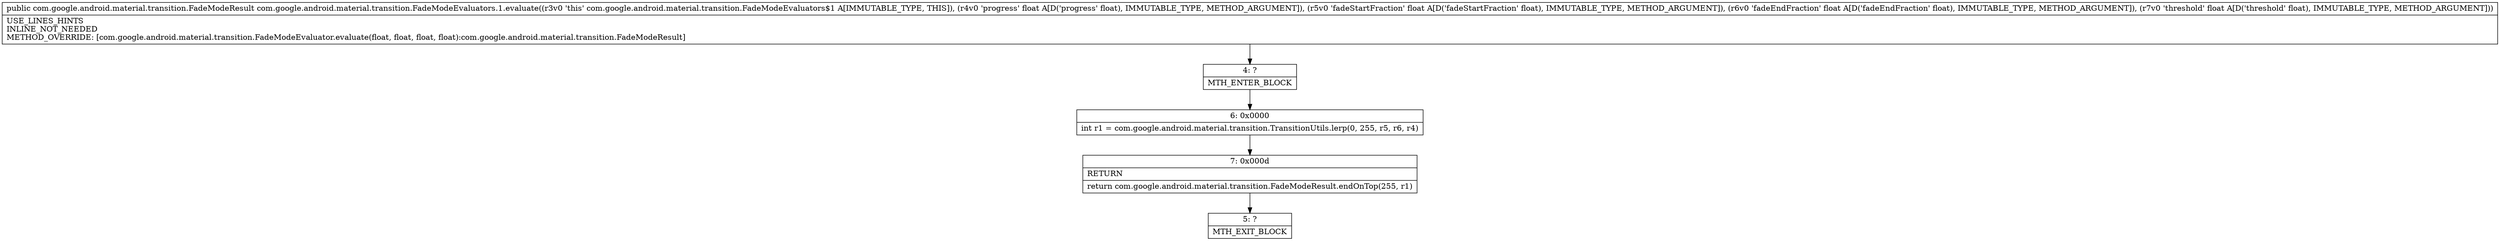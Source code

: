digraph "CFG forcom.google.android.material.transition.FadeModeEvaluators.1.evaluate(FFFF)Lcom\/google\/android\/material\/transition\/FadeModeResult;" {
Node_4 [shape=record,label="{4\:\ ?|MTH_ENTER_BLOCK\l}"];
Node_6 [shape=record,label="{6\:\ 0x0000|int r1 = com.google.android.material.transition.TransitionUtils.lerp(0, 255, r5, r6, r4)\l}"];
Node_7 [shape=record,label="{7\:\ 0x000d|RETURN\l|return com.google.android.material.transition.FadeModeResult.endOnTop(255, r1)\l}"];
Node_5 [shape=record,label="{5\:\ ?|MTH_EXIT_BLOCK\l}"];
MethodNode[shape=record,label="{public com.google.android.material.transition.FadeModeResult com.google.android.material.transition.FadeModeEvaluators.1.evaluate((r3v0 'this' com.google.android.material.transition.FadeModeEvaluators$1 A[IMMUTABLE_TYPE, THIS]), (r4v0 'progress' float A[D('progress' float), IMMUTABLE_TYPE, METHOD_ARGUMENT]), (r5v0 'fadeStartFraction' float A[D('fadeStartFraction' float), IMMUTABLE_TYPE, METHOD_ARGUMENT]), (r6v0 'fadeEndFraction' float A[D('fadeEndFraction' float), IMMUTABLE_TYPE, METHOD_ARGUMENT]), (r7v0 'threshold' float A[D('threshold' float), IMMUTABLE_TYPE, METHOD_ARGUMENT]))  | USE_LINES_HINTS\lINLINE_NOT_NEEDED\lMETHOD_OVERRIDE: [com.google.android.material.transition.FadeModeEvaluator.evaluate(float, float, float, float):com.google.android.material.transition.FadeModeResult]\l}"];
MethodNode -> Node_4;Node_4 -> Node_6;
Node_6 -> Node_7;
Node_7 -> Node_5;
}

